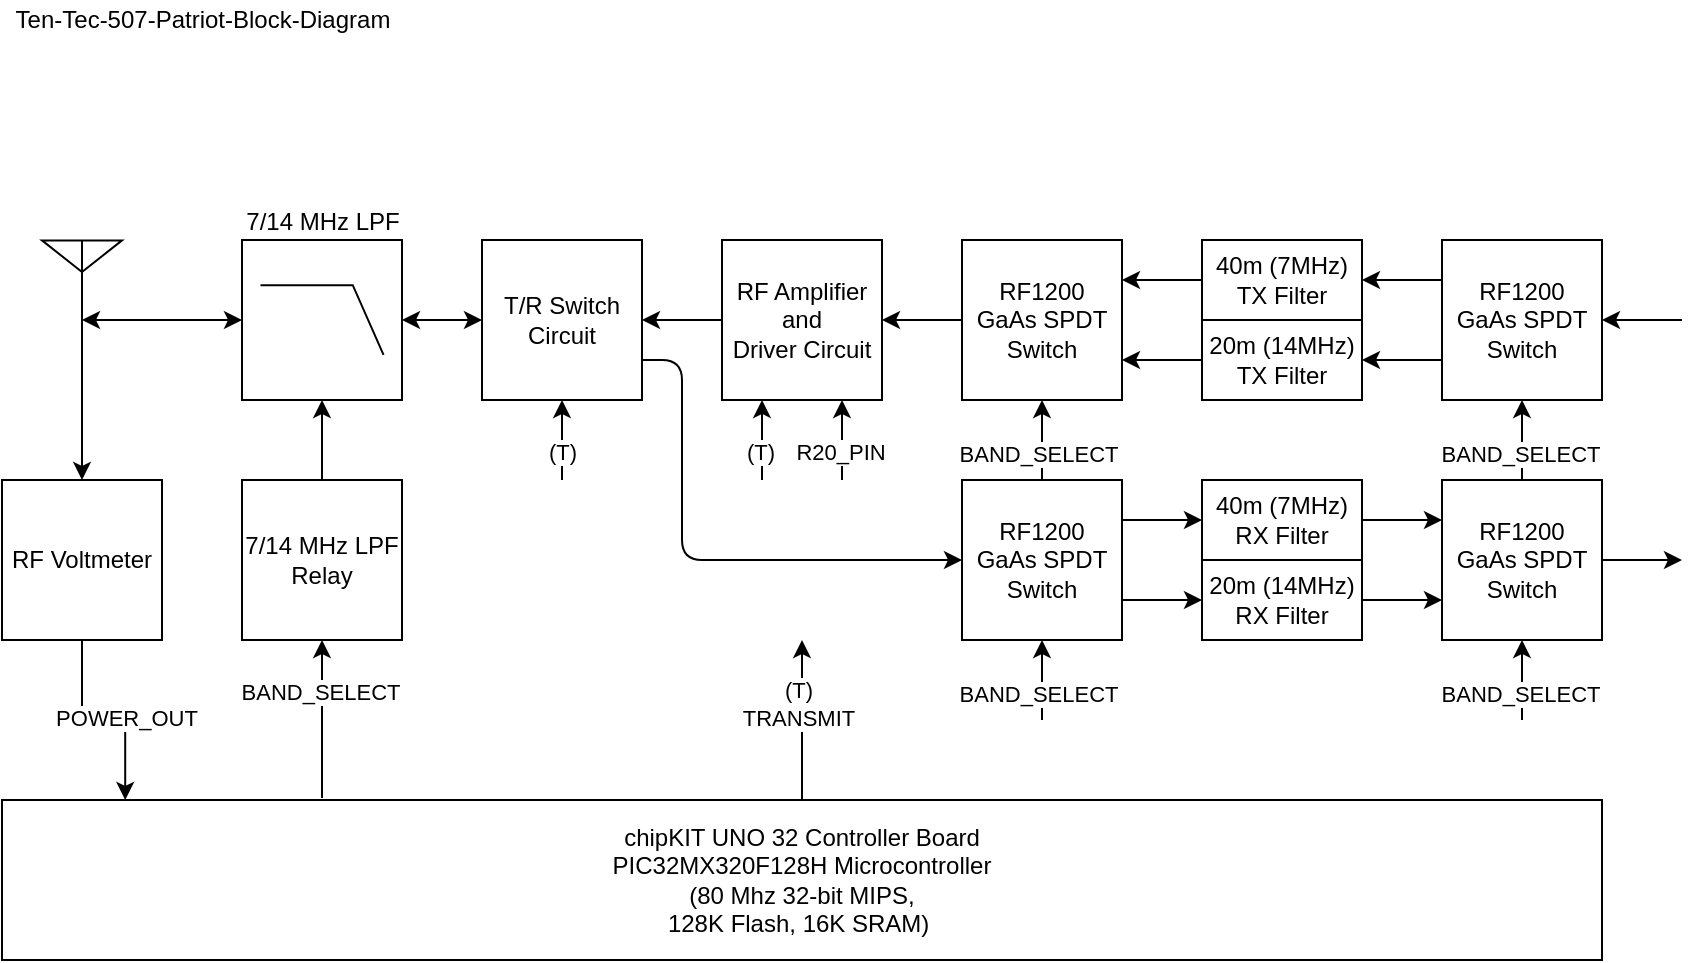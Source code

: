 <mxfile version="14.6.3" type="github">
  <diagram id="lwmpdMCQCdkWiJBuIXJP" name="Page-1">
    <mxGraphModel dx="744" dy="422" grid="1" gridSize="10" guides="1" tooltips="1" connect="1" arrows="1" fold="1" page="1" pageScale="1" pageWidth="1100" pageHeight="850" math="0" shadow="0">
      <root>
        <mxCell id="0" />
        <mxCell id="1" parent="0" />
        <mxCell id="XAT848HMKwNp6zP7uulu-6" style="edgeStyle=orthogonalEdgeStyle;rounded=0;orthogonalLoop=1;jettySize=auto;html=1;exitX=0.5;exitY=1;exitDx=0;exitDy=0;exitPerimeter=0;entryX=0;entryY=0.5;entryDx=0;entryDy=0;entryPerimeter=0;startArrow=classic;startFill=1;" parent="1" source="XAT848HMKwNp6zP7uulu-4" target="XAT848HMKwNp6zP7uulu-5" edge="1">
          <mxGeometry relative="1" as="geometry">
            <Array as="points">
              <mxPoint x="120" y="200" />
              <mxPoint x="120" y="200" />
            </Array>
          </mxGeometry>
        </mxCell>
        <mxCell id="XAT848HMKwNp6zP7uulu-10" style="edgeStyle=orthogonalEdgeStyle;rounded=0;orthogonalLoop=1;jettySize=auto;html=1;exitX=0.5;exitY=1;exitDx=0;exitDy=0;exitPerimeter=0;entryX=0.5;entryY=0;entryDx=0;entryDy=0;startArrow=none;startFill=0;" parent="1" source="XAT848HMKwNp6zP7uulu-4" target="XAT848HMKwNp6zP7uulu-9" edge="1">
          <mxGeometry relative="1" as="geometry" />
        </mxCell>
        <mxCell id="XAT848HMKwNp6zP7uulu-4" value="" style="verticalLabelPosition=bottom;shadow=0;dashed=0;align=center;html=1;verticalAlign=top;shape=mxgraph.electrical.radio.aerial_-_antenna_2;" parent="1" vertex="1">
          <mxGeometry x="60" y="160" width="40" height="40" as="geometry" />
        </mxCell>
        <mxCell id="F5wr1Wprie8iEJpr7TkK-6" style="edgeStyle=orthogonalEdgeStyle;rounded=0;orthogonalLoop=1;jettySize=auto;html=1;exitX=1;exitY=0.5;exitDx=0;exitDy=0;exitPerimeter=0;entryX=0;entryY=0.444;entryDx=0;entryDy=0;entryPerimeter=0;startArrow=classic;startFill=1;" edge="1" parent="1" source="XAT848HMKwNp6zP7uulu-5">
          <mxGeometry relative="1" as="geometry">
            <mxPoint x="280" y="200" as="targetPoint" />
          </mxGeometry>
        </mxCell>
        <mxCell id="XAT848HMKwNp6zP7uulu-5" value="7/14 MHz LPF" style="verticalLabelPosition=top;shadow=0;dashed=0;align=center;html=1;verticalAlign=bottom;shape=mxgraph.electrical.logic_gates.lowpass_filter;labelPosition=center;" parent="1" vertex="1">
          <mxGeometry x="160" y="160" width="80" height="80" as="geometry" />
        </mxCell>
        <mxCell id="XAT848HMKwNp6zP7uulu-8" style="edgeStyle=orthogonalEdgeStyle;rounded=0;orthogonalLoop=1;jettySize=auto;html=1;exitX=0.5;exitY=0;exitDx=0;exitDy=0;entryX=0.5;entryY=1;entryDx=0;entryDy=0;entryPerimeter=0;startArrow=none;startFill=0;" parent="1" source="XAT848HMKwNp6zP7uulu-7" target="XAT848HMKwNp6zP7uulu-5" edge="1">
          <mxGeometry relative="1" as="geometry" />
        </mxCell>
        <mxCell id="XAT848HMKwNp6zP7uulu-7" value="7/14 MHz LPF&lt;br&gt;Relay" style="rounded=0;whiteSpace=wrap;html=1;" parent="1" vertex="1">
          <mxGeometry x="160" y="280" width="80" height="80" as="geometry" />
        </mxCell>
        <mxCell id="F5wr1Wprie8iEJpr7TkK-1" style="edgeStyle=orthogonalEdgeStyle;rounded=0;orthogonalLoop=1;jettySize=auto;html=1;exitX=0.5;exitY=1;exitDx=0;exitDy=0;entryX=0.077;entryY=0;entryDx=0;entryDy=0;entryPerimeter=0;startArrow=none;startFill=0;" edge="1" parent="1" source="XAT848HMKwNp6zP7uulu-9" target="lkbsZ71UeJXOmE8CEtJe-1">
          <mxGeometry relative="1" as="geometry" />
        </mxCell>
        <mxCell id="F5wr1Wprie8iEJpr7TkK-4" value="POWER_OUT" style="edgeLabel;html=1;align=center;verticalAlign=middle;resizable=0;points=[];" vertex="1" connectable="0" parent="F5wr1Wprie8iEJpr7TkK-1">
          <mxGeometry x="0.245" relative="1" as="geometry">
            <mxPoint y="-3" as="offset" />
          </mxGeometry>
        </mxCell>
        <mxCell id="XAT848HMKwNp6zP7uulu-9" value="RF Voltmeter" style="rounded=0;whiteSpace=wrap;html=1;" parent="1" vertex="1">
          <mxGeometry x="40" y="280" width="80" height="80" as="geometry" />
        </mxCell>
        <mxCell id="lkbsZ71UeJXOmE8CEtJe-1" value="chipKIT UNO 32 Controller Board&lt;br&gt;PIC32MX320F128H Microcontroller&lt;br&gt;(80 Mhz 32-bit MIPS,&lt;br/&gt;128K Flash, 16K SRAM)&amp;nbsp;" style="rounded=0;whiteSpace=wrap;html=1;" parent="1" vertex="1">
          <mxGeometry x="40" y="440" width="800" height="80" as="geometry" />
        </mxCell>
        <mxCell id="F5wr1Wprie8iEJpr7TkK-2" value="" style="endArrow=classic;html=1;entryX=0.5;entryY=1;entryDx=0;entryDy=0;" edge="1" parent="1" target="XAT848HMKwNp6zP7uulu-7">
          <mxGeometry width="50" height="50" relative="1" as="geometry">
            <mxPoint x="200" y="439" as="sourcePoint" />
            <mxPoint x="410" y="330" as="targetPoint" />
          </mxGeometry>
        </mxCell>
        <mxCell id="F5wr1Wprie8iEJpr7TkK-3" value="BAND_SELECT" style="edgeLabel;html=1;align=center;verticalAlign=middle;resizable=0;points=[];" vertex="1" connectable="0" parent="F5wr1Wprie8iEJpr7TkK-2">
          <mxGeometry x="-0.287" y="1" relative="1" as="geometry">
            <mxPoint y="-25" as="offset" />
          </mxGeometry>
        </mxCell>
        <mxCell id="F5wr1Wprie8iEJpr7TkK-8" value="" style="endArrow=classic;html=1;entryX=0.5;entryY=1;entryDx=0;entryDy=0;" edge="1" parent="1" target="F5wr1Wprie8iEJpr7TkK-9">
          <mxGeometry width="50" height="50" relative="1" as="geometry">
            <mxPoint x="320" y="280" as="sourcePoint" />
            <mxPoint x="320" y="250" as="targetPoint" />
          </mxGeometry>
        </mxCell>
        <mxCell id="F5wr1Wprie8iEJpr7TkK-10" value="(T)" style="edgeLabel;html=1;align=center;verticalAlign=middle;resizable=0;points=[];" vertex="1" connectable="0" parent="F5wr1Wprie8iEJpr7TkK-8">
          <mxGeometry x="-0.728" relative="1" as="geometry">
            <mxPoint y="-9" as="offset" />
          </mxGeometry>
        </mxCell>
        <mxCell id="F5wr1Wprie8iEJpr7TkK-9" value="T/R Switch&lt;br&gt;Circuit" style="rounded=0;whiteSpace=wrap;html=1;" vertex="1" parent="1">
          <mxGeometry x="280" y="160" width="80" height="80" as="geometry" />
        </mxCell>
        <mxCell id="F5wr1Wprie8iEJpr7TkK-11" value="Ten-Tec-507-Patriot-Block-Diagram" style="text;html=1;resizable=0;autosize=1;align=center;verticalAlign=middle;points=[];fillColor=none;strokeColor=none;rounded=0;" vertex="1" parent="1">
          <mxGeometry x="40" y="40" width="200" height="20" as="geometry" />
        </mxCell>
        <mxCell id="F5wr1Wprie8iEJpr7TkK-12" value="RF Amplifier&lt;br&gt;and&lt;br&gt;Driver Circuit" style="rounded=0;whiteSpace=wrap;html=1;" vertex="1" parent="1">
          <mxGeometry x="400" y="160" width="80" height="80" as="geometry" />
        </mxCell>
        <mxCell id="F5wr1Wprie8iEJpr7TkK-13" value="40m (7MHz)&lt;br&gt;TX Filter" style="rounded=0;whiteSpace=wrap;html=1;" vertex="1" parent="1">
          <mxGeometry x="640" y="160" width="80" height="40" as="geometry" />
        </mxCell>
        <mxCell id="F5wr1Wprie8iEJpr7TkK-14" value="20m (14MHz)&lt;br&gt;TX Filter" style="rounded=0;whiteSpace=wrap;html=1;" vertex="1" parent="1">
          <mxGeometry x="640" y="200" width="80" height="40" as="geometry" />
        </mxCell>
        <mxCell id="F5wr1Wprie8iEJpr7TkK-15" value="40m (7MHz)&lt;br&gt;RX Filter" style="rounded=0;whiteSpace=wrap;html=1;" vertex="1" parent="1">
          <mxGeometry x="640" y="280" width="80" height="40" as="geometry" />
        </mxCell>
        <mxCell id="F5wr1Wprie8iEJpr7TkK-16" value="20m (14MHz)&lt;br&gt;RX Filter" style="rounded=0;whiteSpace=wrap;html=1;" vertex="1" parent="1">
          <mxGeometry x="640" y="320" width="80" height="40" as="geometry" />
        </mxCell>
        <mxCell id="F5wr1Wprie8iEJpr7TkK-17" value="RF1200&lt;br&gt;GaAs&amp;nbsp;SPDT&lt;br&gt;Switch" style="rounded=0;whiteSpace=wrap;html=1;" vertex="1" parent="1">
          <mxGeometry x="520" y="160" width="80" height="80" as="geometry" />
        </mxCell>
        <mxCell id="F5wr1Wprie8iEJpr7TkK-18" value="RF1200&lt;br&gt;GaAs&amp;nbsp;SPDT&lt;br&gt;Switch" style="rounded=0;whiteSpace=wrap;html=1;" vertex="1" parent="1">
          <mxGeometry x="520" y="280" width="80" height="80" as="geometry" />
        </mxCell>
        <mxCell id="F5wr1Wprie8iEJpr7TkK-19" value="RF1200&lt;br&gt;GaAs&amp;nbsp;SPDT&lt;br&gt;Switch" style="rounded=0;whiteSpace=wrap;html=1;" vertex="1" parent="1">
          <mxGeometry x="760" y="160" width="80" height="80" as="geometry" />
        </mxCell>
        <mxCell id="F5wr1Wprie8iEJpr7TkK-20" value="RF1200&lt;br&gt;GaAs&amp;nbsp;SPDT&lt;br&gt;Switch" style="rounded=0;whiteSpace=wrap;html=1;" vertex="1" parent="1">
          <mxGeometry x="760" y="280" width="80" height="80" as="geometry" />
        </mxCell>
        <mxCell id="F5wr1Wprie8iEJpr7TkK-21" value="" style="endArrow=classic;html=1;exitX=1;exitY=0.75;exitDx=0;exitDy=0;entryX=0;entryY=0.5;entryDx=0;entryDy=0;" edge="1" parent="1" source="F5wr1Wprie8iEJpr7TkK-9" target="F5wr1Wprie8iEJpr7TkK-18">
          <mxGeometry width="50" height="50" relative="1" as="geometry">
            <mxPoint x="630" y="360" as="sourcePoint" />
            <mxPoint x="680" y="310" as="targetPoint" />
            <Array as="points">
              <mxPoint x="380" y="220" />
              <mxPoint x="380" y="320" />
            </Array>
          </mxGeometry>
        </mxCell>
        <mxCell id="F5wr1Wprie8iEJpr7TkK-22" value="" style="endArrow=classic;html=1;entryX=1;entryY=0.5;entryDx=0;entryDy=0;exitX=0;exitY=0.5;exitDx=0;exitDy=0;" edge="1" parent="1" source="F5wr1Wprie8iEJpr7TkK-12" target="F5wr1Wprie8iEJpr7TkK-9">
          <mxGeometry width="50" height="50" relative="1" as="geometry">
            <mxPoint x="630" y="360" as="sourcePoint" />
            <mxPoint x="680" y="310" as="targetPoint" />
          </mxGeometry>
        </mxCell>
        <mxCell id="F5wr1Wprie8iEJpr7TkK-23" value="" style="endArrow=classic;html=1;entryX=1;entryY=0.5;entryDx=0;entryDy=0;exitX=0;exitY=0.5;exitDx=0;exitDy=0;" edge="1" parent="1" source="F5wr1Wprie8iEJpr7TkK-17" target="F5wr1Wprie8iEJpr7TkK-12">
          <mxGeometry width="50" height="50" relative="1" as="geometry">
            <mxPoint x="410" y="190" as="sourcePoint" />
            <mxPoint x="370" y="190" as="targetPoint" />
          </mxGeometry>
        </mxCell>
        <mxCell id="F5wr1Wprie8iEJpr7TkK-24" value="" style="endArrow=classic;html=1;entryX=1;entryY=0.25;entryDx=0;entryDy=0;exitX=0;exitY=0.5;exitDx=0;exitDy=0;" edge="1" parent="1" source="F5wr1Wprie8iEJpr7TkK-13" target="F5wr1Wprie8iEJpr7TkK-17">
          <mxGeometry width="50" height="50" relative="1" as="geometry">
            <mxPoint x="530" y="210" as="sourcePoint" />
            <mxPoint x="490" y="210" as="targetPoint" />
          </mxGeometry>
        </mxCell>
        <mxCell id="F5wr1Wprie8iEJpr7TkK-25" value="" style="endArrow=classic;html=1;entryX=1;entryY=0.75;entryDx=0;entryDy=0;exitX=0;exitY=0.5;exitDx=0;exitDy=0;" edge="1" parent="1" source="F5wr1Wprie8iEJpr7TkK-14" target="F5wr1Wprie8iEJpr7TkK-17">
          <mxGeometry width="50" height="50" relative="1" as="geometry">
            <mxPoint x="650" y="230" as="sourcePoint" />
            <mxPoint x="610" y="230" as="targetPoint" />
          </mxGeometry>
        </mxCell>
        <mxCell id="F5wr1Wprie8iEJpr7TkK-26" value="" style="endArrow=classic;html=1;entryX=0;entryY=0.5;entryDx=0;entryDy=0;exitX=1;exitY=0.25;exitDx=0;exitDy=0;" edge="1" parent="1" source="F5wr1Wprie8iEJpr7TkK-18" target="F5wr1Wprie8iEJpr7TkK-15">
          <mxGeometry width="50" height="50" relative="1" as="geometry">
            <mxPoint x="630" y="360" as="sourcePoint" />
            <mxPoint x="680" y="310" as="targetPoint" />
          </mxGeometry>
        </mxCell>
        <mxCell id="F5wr1Wprie8iEJpr7TkK-27" value="" style="endArrow=classic;html=1;entryX=0;entryY=0.5;entryDx=0;entryDy=0;exitX=1;exitY=0.75;exitDx=0;exitDy=0;" edge="1" parent="1" source="F5wr1Wprie8iEJpr7TkK-18" target="F5wr1Wprie8iEJpr7TkK-16">
          <mxGeometry width="50" height="50" relative="1" as="geometry">
            <mxPoint x="610" y="310" as="sourcePoint" />
            <mxPoint x="650" y="310" as="targetPoint" />
          </mxGeometry>
        </mxCell>
        <mxCell id="F5wr1Wprie8iEJpr7TkK-28" value="" style="endArrow=classic;html=1;exitX=0;exitY=0.25;exitDx=0;exitDy=0;entryX=1;entryY=0.5;entryDx=0;entryDy=0;" edge="1" parent="1" source="F5wr1Wprie8iEJpr7TkK-19" target="F5wr1Wprie8iEJpr7TkK-13">
          <mxGeometry width="50" height="50" relative="1" as="geometry">
            <mxPoint x="650" y="190" as="sourcePoint" />
            <mxPoint x="740" y="200" as="targetPoint" />
          </mxGeometry>
        </mxCell>
        <mxCell id="F5wr1Wprie8iEJpr7TkK-29" value="" style="endArrow=classic;html=1;entryX=1;entryY=0.5;entryDx=0;entryDy=0;exitX=0;exitY=0.75;exitDx=0;exitDy=0;" edge="1" parent="1" source="F5wr1Wprie8iEJpr7TkK-19" target="F5wr1Wprie8iEJpr7TkK-14">
          <mxGeometry width="50" height="50" relative="1" as="geometry">
            <mxPoint x="650" y="230" as="sourcePoint" />
            <mxPoint x="610" y="230" as="targetPoint" />
          </mxGeometry>
        </mxCell>
        <mxCell id="F5wr1Wprie8iEJpr7TkK-30" value="" style="endArrow=classic;html=1;entryX=0;entryY=0.25;entryDx=0;entryDy=0;exitX=1;exitY=0.5;exitDx=0;exitDy=0;" edge="1" parent="1" source="F5wr1Wprie8iEJpr7TkK-15" target="F5wr1Wprie8iEJpr7TkK-20">
          <mxGeometry width="50" height="50" relative="1" as="geometry">
            <mxPoint x="610" y="310" as="sourcePoint" />
            <mxPoint x="650" y="310" as="targetPoint" />
          </mxGeometry>
        </mxCell>
        <mxCell id="F5wr1Wprie8iEJpr7TkK-31" value="" style="endArrow=classic;html=1;entryX=0;entryY=0.75;entryDx=0;entryDy=0;exitX=1;exitY=0.5;exitDx=0;exitDy=0;" edge="1" parent="1" source="F5wr1Wprie8iEJpr7TkK-16" target="F5wr1Wprie8iEJpr7TkK-20">
          <mxGeometry width="50" height="50" relative="1" as="geometry">
            <mxPoint x="730" y="310" as="sourcePoint" />
            <mxPoint x="770" y="310" as="targetPoint" />
          </mxGeometry>
        </mxCell>
        <mxCell id="F5wr1Wprie8iEJpr7TkK-32" value="" style="endArrow=classic;html=1;entryX=0.25;entryY=1;entryDx=0;entryDy=0;" edge="1" parent="1" target="F5wr1Wprie8iEJpr7TkK-12">
          <mxGeometry width="50" height="50" relative="1" as="geometry">
            <mxPoint x="420" y="280" as="sourcePoint" />
            <mxPoint x="510" y="300" as="targetPoint" />
          </mxGeometry>
        </mxCell>
        <mxCell id="F5wr1Wprie8iEJpr7TkK-33" value="(T)" style="edgeLabel;html=1;align=center;verticalAlign=middle;resizable=0;points=[];" vertex="1" connectable="0" parent="F5wr1Wprie8iEJpr7TkK-32">
          <mxGeometry x="-0.441" y="1" relative="1" as="geometry">
            <mxPoint y="-3" as="offset" />
          </mxGeometry>
        </mxCell>
        <mxCell id="F5wr1Wprie8iEJpr7TkK-34" value="" style="endArrow=classic;html=1;exitX=0.5;exitY=0;exitDx=0;exitDy=0;" edge="1" parent="1" source="lkbsZ71UeJXOmE8CEtJe-1">
          <mxGeometry width="50" height="50" relative="1" as="geometry">
            <mxPoint x="460" y="350" as="sourcePoint" />
            <mxPoint x="440" y="360" as="targetPoint" />
          </mxGeometry>
        </mxCell>
        <mxCell id="F5wr1Wprie8iEJpr7TkK-35" value="(T)&lt;br&gt;TRANSMIT" style="edgeLabel;html=1;align=center;verticalAlign=middle;resizable=0;points=[];" vertex="1" connectable="0" parent="F5wr1Wprie8iEJpr7TkK-34">
          <mxGeometry x="0.559" y="2" relative="1" as="geometry">
            <mxPoint y="14" as="offset" />
          </mxGeometry>
        </mxCell>
        <mxCell id="F5wr1Wprie8iEJpr7TkK-36" value="" style="endArrow=classic;html=1;entryX=0.5;entryY=1;entryDx=0;entryDy=0;" edge="1" parent="1" source="F5wr1Wprie8iEJpr7TkK-18" target="F5wr1Wprie8iEJpr7TkK-17">
          <mxGeometry width="50" height="50" relative="1" as="geometry">
            <mxPoint x="460" y="340" as="sourcePoint" />
            <mxPoint x="510" y="290" as="targetPoint" />
          </mxGeometry>
        </mxCell>
        <mxCell id="F5wr1Wprie8iEJpr7TkK-38" value="BAND_SELECT" style="edgeLabel;html=1;align=center;verticalAlign=middle;resizable=0;points=[];" vertex="1" connectable="0" parent="F5wr1Wprie8iEJpr7TkK-36">
          <mxGeometry x="-0.473" y="2" relative="1" as="geometry">
            <mxPoint y="-3" as="offset" />
          </mxGeometry>
        </mxCell>
        <mxCell id="F5wr1Wprie8iEJpr7TkK-37" value="" style="endArrow=classic;html=1;entryX=0.5;entryY=1;entryDx=0;entryDy=0;exitX=0.5;exitY=0;exitDx=0;exitDy=0;" edge="1" parent="1" source="F5wr1Wprie8iEJpr7TkK-20" target="F5wr1Wprie8iEJpr7TkK-19">
          <mxGeometry width="50" height="50" relative="1" as="geometry">
            <mxPoint x="570" y="290" as="sourcePoint" />
            <mxPoint x="570" y="250" as="targetPoint" />
          </mxGeometry>
        </mxCell>
        <mxCell id="F5wr1Wprie8iEJpr7TkK-43" value="BAND_SELECT" style="edgeLabel;html=1;align=center;verticalAlign=middle;resizable=0;points=[];" vertex="1" connectable="0" parent="F5wr1Wprie8iEJpr7TkK-37">
          <mxGeometry x="-0.473" y="1" relative="1" as="geometry">
            <mxPoint y="-3" as="offset" />
          </mxGeometry>
        </mxCell>
        <mxCell id="F5wr1Wprie8iEJpr7TkK-39" value="" style="endArrow=classic;html=1;entryX=0.5;entryY=1;entryDx=0;entryDy=0;" edge="1" parent="1" target="F5wr1Wprie8iEJpr7TkK-18">
          <mxGeometry width="50" height="50" relative="1" as="geometry">
            <mxPoint x="560" y="400" as="sourcePoint" />
            <mxPoint x="570" y="250" as="targetPoint" />
          </mxGeometry>
        </mxCell>
        <mxCell id="F5wr1Wprie8iEJpr7TkK-40" value="BAND_SELECT" style="edgeLabel;html=1;align=center;verticalAlign=middle;resizable=0;points=[];" vertex="1" connectable="0" parent="F5wr1Wprie8iEJpr7TkK-39">
          <mxGeometry x="-0.473" y="2" relative="1" as="geometry">
            <mxPoint y="-3" as="offset" />
          </mxGeometry>
        </mxCell>
        <mxCell id="F5wr1Wprie8iEJpr7TkK-41" value="" style="endArrow=classic;html=1;entryX=0.75;entryY=1;entryDx=0;entryDy=0;" edge="1" parent="1" target="F5wr1Wprie8iEJpr7TkK-12">
          <mxGeometry width="50" height="50" relative="1" as="geometry">
            <mxPoint x="460" y="280" as="sourcePoint" />
            <mxPoint x="430" y="250" as="targetPoint" />
          </mxGeometry>
        </mxCell>
        <mxCell id="F5wr1Wprie8iEJpr7TkK-42" value="R20_PIN" style="edgeLabel;html=1;align=center;verticalAlign=middle;resizable=0;points=[];" vertex="1" connectable="0" parent="F5wr1Wprie8iEJpr7TkK-41">
          <mxGeometry x="-0.441" y="1" relative="1" as="geometry">
            <mxPoint y="-3" as="offset" />
          </mxGeometry>
        </mxCell>
        <mxCell id="F5wr1Wprie8iEJpr7TkK-44" value="" style="endArrow=classic;html=1;entryX=0.5;entryY=1;entryDx=0;entryDy=0;" edge="1" parent="1" target="F5wr1Wprie8iEJpr7TkK-20">
          <mxGeometry width="50" height="50" relative="1" as="geometry">
            <mxPoint x="800" y="400" as="sourcePoint" />
            <mxPoint x="800" y="370" as="targetPoint" />
          </mxGeometry>
        </mxCell>
        <mxCell id="F5wr1Wprie8iEJpr7TkK-45" value="BAND_SELECT" style="edgeLabel;html=1;align=center;verticalAlign=middle;resizable=0;points=[];" vertex="1" connectable="0" parent="F5wr1Wprie8iEJpr7TkK-44">
          <mxGeometry x="-0.473" y="1" relative="1" as="geometry">
            <mxPoint y="-3" as="offset" />
          </mxGeometry>
        </mxCell>
        <mxCell id="F5wr1Wprie8iEJpr7TkK-46" value="" style="endArrow=classic;html=1;exitX=1;exitY=0.5;exitDx=0;exitDy=0;" edge="1" parent="1" source="F5wr1Wprie8iEJpr7TkK-20">
          <mxGeometry width="50" height="50" relative="1" as="geometry">
            <mxPoint x="730" y="310" as="sourcePoint" />
            <mxPoint x="880" y="320" as="targetPoint" />
          </mxGeometry>
        </mxCell>
        <mxCell id="F5wr1Wprie8iEJpr7TkK-47" value="" style="endArrow=classic;html=1;entryX=1;entryY=0.5;entryDx=0;entryDy=0;" edge="1" parent="1" target="F5wr1Wprie8iEJpr7TkK-19">
          <mxGeometry width="50" height="50" relative="1" as="geometry">
            <mxPoint x="880" y="200" as="sourcePoint" />
            <mxPoint x="730" y="230" as="targetPoint" />
          </mxGeometry>
        </mxCell>
      </root>
    </mxGraphModel>
  </diagram>
</mxfile>
